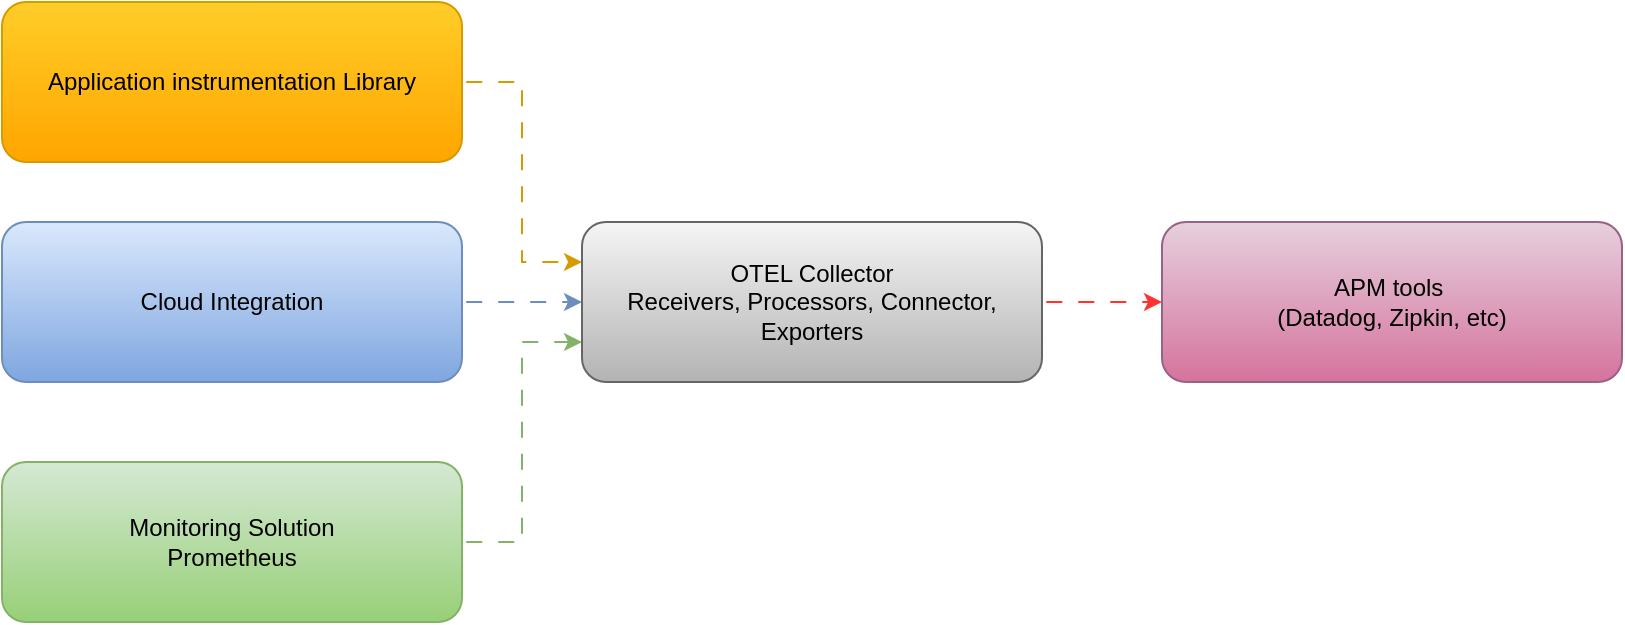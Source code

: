 <mxfile version="26.0.14">
  <diagram name="Page-1" id="MBKZj-NG1l4omINmZsRP">
    <mxGraphModel dx="1426" dy="826" grid="1" gridSize="10" guides="1" tooltips="1" connect="1" arrows="1" fold="1" page="1" pageScale="1" pageWidth="850" pageHeight="1100" math="0" shadow="0">
      <root>
        <mxCell id="0" />
        <mxCell id="1" parent="0" />
        <mxCell id="GJuFcwSNdyRPKJeJElIo-7" style="edgeStyle=orthogonalEdgeStyle;rounded=0;orthogonalLoop=1;jettySize=auto;html=1;exitX=1;exitY=0.5;exitDx=0;exitDy=0;entryX=0;entryY=0.25;entryDx=0;entryDy=0;flowAnimation=1;fillColor=#ffcd28;gradientColor=#ffa500;strokeColor=#d79b00;" edge="1" parent="1" source="GJuFcwSNdyRPKJeJElIo-2" target="GJuFcwSNdyRPKJeJElIo-5">
          <mxGeometry relative="1" as="geometry" />
        </mxCell>
        <mxCell id="GJuFcwSNdyRPKJeJElIo-2" value="Application instrumentation Library" style="rounded=1;whiteSpace=wrap;html=1;fillColor=#ffcd28;gradientColor=#ffa500;strokeColor=#d79b00;" vertex="1" parent="1">
          <mxGeometry x="60" y="190" width="230" height="80" as="geometry" />
        </mxCell>
        <mxCell id="GJuFcwSNdyRPKJeJElIo-8" style="edgeStyle=orthogonalEdgeStyle;rounded=0;orthogonalLoop=1;jettySize=auto;html=1;entryX=0;entryY=0.5;entryDx=0;entryDy=0;flowAnimation=1;fillColor=#dae8fc;gradientColor=#7ea6e0;strokeColor=#6c8ebf;" edge="1" parent="1" source="GJuFcwSNdyRPKJeJElIo-3" target="GJuFcwSNdyRPKJeJElIo-5">
          <mxGeometry relative="1" as="geometry" />
        </mxCell>
        <mxCell id="GJuFcwSNdyRPKJeJElIo-3" value="Cloud Integration" style="rounded=1;whiteSpace=wrap;html=1;fillColor=#dae8fc;gradientColor=#7ea6e0;strokeColor=#6c8ebf;" vertex="1" parent="1">
          <mxGeometry x="60" y="300" width="230" height="80" as="geometry" />
        </mxCell>
        <mxCell id="GJuFcwSNdyRPKJeJElIo-9" style="edgeStyle=orthogonalEdgeStyle;rounded=0;orthogonalLoop=1;jettySize=auto;html=1;entryX=0;entryY=0.75;entryDx=0;entryDy=0;flowAnimation=1;fillColor=#d5e8d4;gradientColor=#97d077;strokeColor=#82b366;" edge="1" parent="1" source="GJuFcwSNdyRPKJeJElIo-4" target="GJuFcwSNdyRPKJeJElIo-5">
          <mxGeometry relative="1" as="geometry">
            <Array as="points">
              <mxPoint x="320" y="460" />
              <mxPoint x="320" y="360" />
            </Array>
          </mxGeometry>
        </mxCell>
        <mxCell id="GJuFcwSNdyRPKJeJElIo-4" value="Monitoring Solution&lt;div&gt;Prometheus&lt;/div&gt;" style="rounded=1;whiteSpace=wrap;html=1;fillColor=#d5e8d4;gradientColor=#97d077;strokeColor=#82b366;" vertex="1" parent="1">
          <mxGeometry x="60" y="420" width="230" height="80" as="geometry" />
        </mxCell>
        <mxCell id="GJuFcwSNdyRPKJeJElIo-10" style="edgeStyle=orthogonalEdgeStyle;rounded=0;orthogonalLoop=1;jettySize=auto;html=1;exitX=1;exitY=0.5;exitDx=0;exitDy=0;entryX=0;entryY=0.5;entryDx=0;entryDy=0;flowAnimation=1;strokeColor=#FF3333;" edge="1" parent="1" source="GJuFcwSNdyRPKJeJElIo-5" target="GJuFcwSNdyRPKJeJElIo-6">
          <mxGeometry relative="1" as="geometry" />
        </mxCell>
        <mxCell id="GJuFcwSNdyRPKJeJElIo-5" value="OTEL Collector&lt;div&gt;Receivers, Processors, Connector, Exporters&lt;/div&gt;" style="rounded=1;whiteSpace=wrap;html=1;fillColor=#f5f5f5;gradientColor=#b3b3b3;strokeColor=#666666;" vertex="1" parent="1">
          <mxGeometry x="350" y="300" width="230" height="80" as="geometry" />
        </mxCell>
        <mxCell id="GJuFcwSNdyRPKJeJElIo-6" value="APM tools&amp;nbsp;&lt;div&gt;(Datadog, Zipkin, etc)&lt;/div&gt;" style="rounded=1;whiteSpace=wrap;html=1;fillColor=#e6d0de;gradientColor=#d5739d;strokeColor=#996185;" vertex="1" parent="1">
          <mxGeometry x="640" y="300" width="230" height="80" as="geometry" />
        </mxCell>
      </root>
    </mxGraphModel>
  </diagram>
</mxfile>
